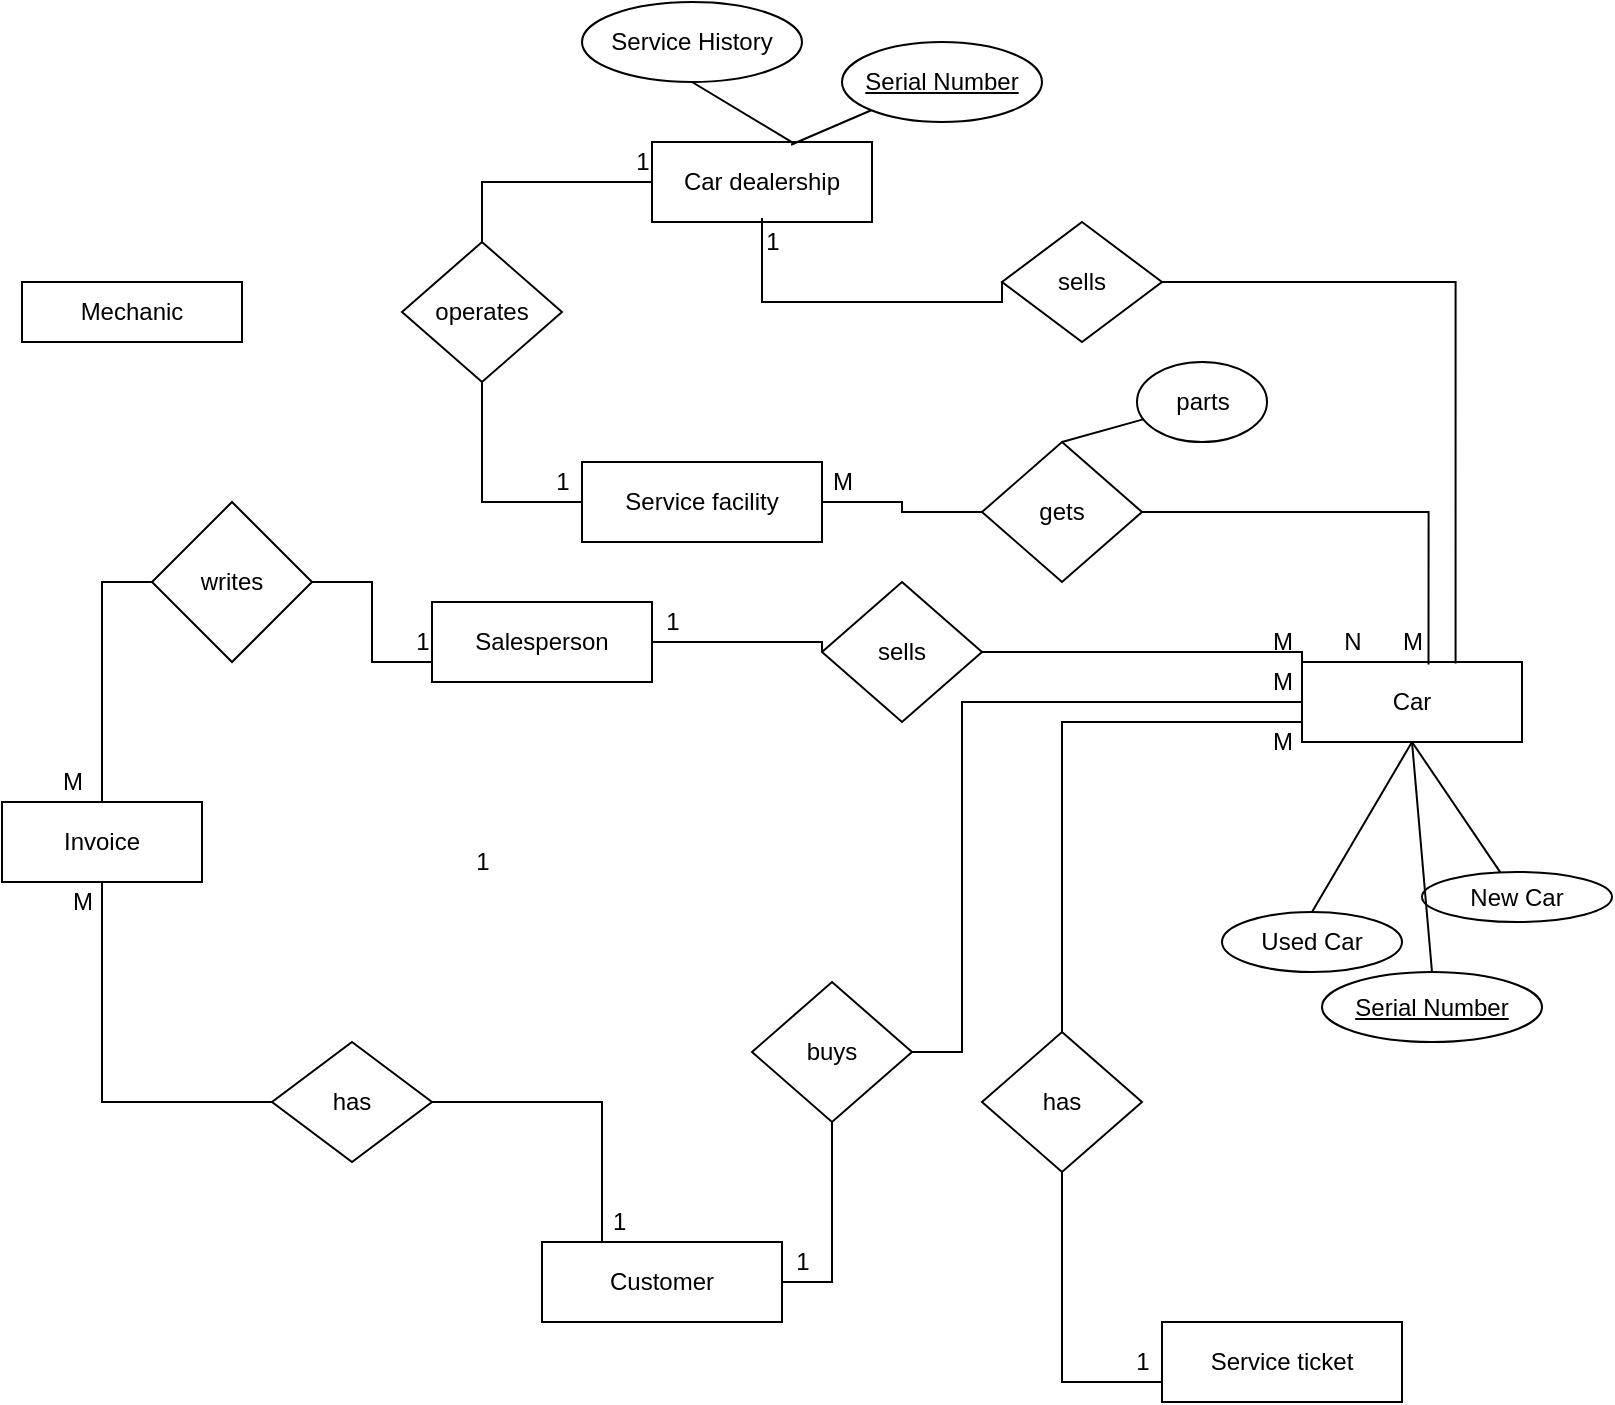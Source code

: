 <mxfile version="15.7.3" type="github">
  <diagram id="thSH0ayQxO71pJ6wV1Sd" name="Page-1">
    <mxGraphModel dx="792" dy="486" grid="1" gridSize="10" guides="1" tooltips="1" connect="1" arrows="1" fold="1" page="1" pageScale="1" pageWidth="850" pageHeight="1100" math="0" shadow="0">
      <root>
        <mxCell id="0" />
        <mxCell id="1" parent="0" />
        <mxCell id="2t8MsXC4N8kTPNsJ7Vme-44" style="edgeStyle=orthogonalEdgeStyle;rounded=0;orthogonalLoop=1;jettySize=auto;html=1;entryX=0.5;entryY=0;entryDx=0;entryDy=0;startArrow=none;startFill=0;endArrow=none;endFill=0;" edge="1" parent="1" source="qbq0ifineMjqy3SYOCrd-1" target="2t8MsXC4N8kTPNsJ7Vme-43">
          <mxGeometry relative="1" as="geometry" />
        </mxCell>
        <mxCell id="qbq0ifineMjqy3SYOCrd-1" value="Car dealership" style="rounded=0;whiteSpace=wrap;html=1;" parent="1" vertex="1">
          <mxGeometry x="355" y="210" width="110" height="40" as="geometry" />
        </mxCell>
        <mxCell id="qbq0ifineMjqy3SYOCrd-2" value="Service facility" style="rounded=0;whiteSpace=wrap;html=1;" parent="1" vertex="1">
          <mxGeometry x="320" y="370" width="120" height="40" as="geometry" />
        </mxCell>
        <mxCell id="2t8MsXC4N8kTPNsJ7Vme-59" style="edgeStyle=orthogonalEdgeStyle;rounded=0;orthogonalLoop=1;jettySize=auto;html=1;startArrow=none;startFill=0;endArrow=none;endFill=0;" edge="1" parent="1" source="qbq0ifineMjqy3SYOCrd-3" target="2t8MsXC4N8kTPNsJ7Vme-58">
          <mxGeometry relative="1" as="geometry">
            <Array as="points">
              <mxPoint x="560" y="500" />
            </Array>
          </mxGeometry>
        </mxCell>
        <mxCell id="qbq0ifineMjqy3SYOCrd-3" value="Car" style="rounded=0;whiteSpace=wrap;html=1;" parent="1" vertex="1">
          <mxGeometry x="680" y="470" width="110" height="40" as="geometry" />
        </mxCell>
        <mxCell id="2t8MsXC4N8kTPNsJ7Vme-17" style="edgeStyle=orthogonalEdgeStyle;rounded=0;orthogonalLoop=1;jettySize=auto;html=1;entryX=0;entryY=0.5;entryDx=0;entryDy=0;startArrow=none;startFill=0;endArrow=none;endFill=0;" edge="1" parent="1" source="qbq0ifineMjqy3SYOCrd-4" target="2t8MsXC4N8kTPNsJ7Vme-16">
          <mxGeometry relative="1" as="geometry">
            <Array as="points">
              <mxPoint x="440" y="460" />
            </Array>
          </mxGeometry>
        </mxCell>
        <mxCell id="qbq0ifineMjqy3SYOCrd-4" value="Salesperson" style="rounded=0;whiteSpace=wrap;html=1;" parent="1" vertex="1">
          <mxGeometry x="245" y="440" width="110" height="40" as="geometry" />
        </mxCell>
        <mxCell id="2t8MsXC4N8kTPNsJ7Vme-30" style="edgeStyle=orthogonalEdgeStyle;rounded=0;orthogonalLoop=1;jettySize=auto;html=1;entryX=0;entryY=0.5;entryDx=0;entryDy=0;startArrow=none;startFill=0;endArrow=none;endFill=0;" edge="1" parent="1" source="qbq0ifineMjqy3SYOCrd-5" target="2t8MsXC4N8kTPNsJ7Vme-27">
          <mxGeometry relative="1" as="geometry" />
        </mxCell>
        <mxCell id="qbq0ifineMjqy3SYOCrd-5" value="Invoice" style="rounded=0;whiteSpace=wrap;html=1;" parent="1" vertex="1">
          <mxGeometry x="30" y="540" width="100" height="40" as="geometry" />
        </mxCell>
        <mxCell id="qbq0ifineMjqy3SYOCrd-6" value="Mechanic" style="rounded=0;whiteSpace=wrap;html=1;" parent="1" vertex="1">
          <mxGeometry x="40" y="280" width="110" height="30" as="geometry" />
        </mxCell>
        <mxCell id="qbq0ifineMjqy3SYOCrd-7" value="Customer" style="rounded=0;whiteSpace=wrap;html=1;" parent="1" vertex="1">
          <mxGeometry x="300" y="760" width="120" height="40" as="geometry" />
        </mxCell>
        <mxCell id="qbq0ifineMjqy3SYOCrd-8" value="Service ticket" style="rounded=0;whiteSpace=wrap;html=1;" parent="1" vertex="1">
          <mxGeometry x="610" y="800" width="120" height="40" as="geometry" />
        </mxCell>
        <mxCell id="qbq0ifineMjqy3SYOCrd-9" value="&lt;u&gt;Serial Number&lt;/u&gt;" style="ellipse;whiteSpace=wrap;html=1;" parent="1" vertex="1">
          <mxGeometry x="450" y="160" width="100" height="40" as="geometry" />
        </mxCell>
        <mxCell id="qbq0ifineMjqy3SYOCrd-14" value="" style="endArrow=none;html=1;rounded=0;entryX=0;entryY=1;entryDx=0;entryDy=0;exitX=0.632;exitY=0.034;exitDx=0;exitDy=0;exitPerimeter=0;" parent="1" target="qbq0ifineMjqy3SYOCrd-9" edge="1" source="qbq0ifineMjqy3SYOCrd-1">
          <mxGeometry width="50" height="50" relative="1" as="geometry">
            <mxPoint x="400" y="240" as="sourcePoint" />
            <mxPoint x="450" y="190" as="targetPoint" />
            <Array as="points" />
          </mxGeometry>
        </mxCell>
        <mxCell id="2t8MsXC4N8kTPNsJ7Vme-3" style="edgeStyle=orthogonalEdgeStyle;rounded=0;orthogonalLoop=1;jettySize=auto;html=1;entryX=0.698;entryY=0.02;entryDx=0;entryDy=0;entryPerimeter=0;startArrow=none;startFill=0;endArrow=none;endFill=0;" edge="1" parent="1" source="2t8MsXC4N8kTPNsJ7Vme-1" target="qbq0ifineMjqy3SYOCrd-3">
          <mxGeometry relative="1" as="geometry" />
        </mxCell>
        <mxCell id="2t8MsXC4N8kTPNsJ7Vme-1" value="sells" style="rhombus;whiteSpace=wrap;html=1;" vertex="1" parent="1">
          <mxGeometry x="530" y="250" width="80" height="60" as="geometry" />
        </mxCell>
        <mxCell id="2t8MsXC4N8kTPNsJ7Vme-34" style="edgeStyle=orthogonalEdgeStyle;rounded=0;orthogonalLoop=1;jettySize=auto;html=1;entryX=0;entryY=0.5;entryDx=0;entryDy=0;startArrow=none;startFill=0;endArrow=none;endFill=0;" edge="1" parent="1" target="2t8MsXC4N8kTPNsJ7Vme-1">
          <mxGeometry relative="1" as="geometry">
            <mxPoint x="410" y="248" as="sourcePoint" />
            <Array as="points">
              <mxPoint x="410" y="290" />
            </Array>
          </mxGeometry>
        </mxCell>
        <mxCell id="2t8MsXC4N8kTPNsJ7Vme-5" value="1" style="text;html=1;align=center;verticalAlign=middle;resizable=0;points=[];autosize=1;strokeColor=none;fillColor=none;" vertex="1" parent="1">
          <mxGeometry x="405" y="250" width="20" height="20" as="geometry" />
        </mxCell>
        <mxCell id="2t8MsXC4N8kTPNsJ7Vme-6" value="M" style="text;html=1;align=center;verticalAlign=middle;resizable=0;points=[];autosize=1;strokeColor=none;fillColor=none;" vertex="1" parent="1">
          <mxGeometry x="720" y="450" width="30" height="20" as="geometry" />
        </mxCell>
        <mxCell id="2t8MsXC4N8kTPNsJ7Vme-7" value="&lt;span&gt;Used Car&lt;/span&gt;" style="ellipse;whiteSpace=wrap;html=1;" vertex="1" parent="1">
          <mxGeometry x="640" y="595" width="90" height="30" as="geometry" />
        </mxCell>
        <mxCell id="2t8MsXC4N8kTPNsJ7Vme-8" value="&lt;span&gt;New Car&lt;/span&gt;" style="ellipse;whiteSpace=wrap;html=1;" vertex="1" parent="1">
          <mxGeometry x="740" y="575" width="95" height="25" as="geometry" />
        </mxCell>
        <mxCell id="2t8MsXC4N8kTPNsJ7Vme-9" value="" style="endArrow=none;html=1;rounded=0;exitX=0.5;exitY=0;exitDx=0;exitDy=0;entryX=0.5;entryY=1;entryDx=0;entryDy=0;" edge="1" parent="1" source="2t8MsXC4N8kTPNsJ7Vme-7" target="qbq0ifineMjqy3SYOCrd-3">
          <mxGeometry width="50" height="50" relative="1" as="geometry">
            <mxPoint x="380" y="410" as="sourcePoint" />
            <mxPoint x="430" y="360" as="targetPoint" />
          </mxGeometry>
        </mxCell>
        <mxCell id="2t8MsXC4N8kTPNsJ7Vme-10" value="" style="endArrow=none;html=1;rounded=0;entryX=0.5;entryY=1;entryDx=0;entryDy=0;" edge="1" parent="1" source="2t8MsXC4N8kTPNsJ7Vme-8" target="qbq0ifineMjqy3SYOCrd-3">
          <mxGeometry width="50" height="50" relative="1" as="geometry">
            <mxPoint x="380" y="410" as="sourcePoint" />
            <mxPoint x="670" y="410" as="targetPoint" />
          </mxGeometry>
        </mxCell>
        <mxCell id="2t8MsXC4N8kTPNsJ7Vme-11" value="&lt;u&gt;Serial Number&lt;/u&gt;" style="ellipse;whiteSpace=wrap;html=1;" vertex="1" parent="1">
          <mxGeometry x="690" y="625" width="110" height="35" as="geometry" />
        </mxCell>
        <mxCell id="2t8MsXC4N8kTPNsJ7Vme-12" value="" style="endArrow=none;html=1;rounded=0;exitX=0.5;exitY=0;exitDx=0;exitDy=0;entryX=0.5;entryY=1;entryDx=0;entryDy=0;" edge="1" parent="1" source="2t8MsXC4N8kTPNsJ7Vme-11" target="qbq0ifineMjqy3SYOCrd-3">
          <mxGeometry width="50" height="50" relative="1" as="geometry">
            <mxPoint x="380" y="410" as="sourcePoint" />
            <mxPoint x="660" y="390" as="targetPoint" />
          </mxGeometry>
        </mxCell>
        <mxCell id="2t8MsXC4N8kTPNsJ7Vme-14" value="&lt;span&gt;Service History&lt;/span&gt;" style="ellipse;whiteSpace=wrap;html=1;" vertex="1" parent="1">
          <mxGeometry x="320" y="140" width="110" height="40" as="geometry" />
        </mxCell>
        <mxCell id="2t8MsXC4N8kTPNsJ7Vme-15" value="" style="endArrow=none;html=1;rounded=0;entryX=0.5;entryY=1;entryDx=0;entryDy=0;exitX=0.649;exitY=0.024;exitDx=0;exitDy=0;exitPerimeter=0;" edge="1" parent="1" source="qbq0ifineMjqy3SYOCrd-1" target="2t8MsXC4N8kTPNsJ7Vme-14">
          <mxGeometry width="50" height="50" relative="1" as="geometry">
            <mxPoint x="434.52" y="261.36" as="sourcePoint" />
            <mxPoint x="466.158" y="202.7" as="targetPoint" />
            <Array as="points" />
          </mxGeometry>
        </mxCell>
        <mxCell id="2t8MsXC4N8kTPNsJ7Vme-18" style="edgeStyle=orthogonalEdgeStyle;rounded=0;orthogonalLoop=1;jettySize=auto;html=1;entryX=0;entryY=0.75;entryDx=0;entryDy=0;startArrow=none;startFill=0;endArrow=none;endFill=0;exitX=1;exitY=0.5;exitDx=0;exitDy=0;" edge="1" parent="1" source="2t8MsXC4N8kTPNsJ7Vme-16" target="qbq0ifineMjqy3SYOCrd-3">
          <mxGeometry relative="1" as="geometry">
            <Array as="points">
              <mxPoint x="680" y="465" />
            </Array>
          </mxGeometry>
        </mxCell>
        <mxCell id="2t8MsXC4N8kTPNsJ7Vme-16" value="sells" style="rhombus;whiteSpace=wrap;html=1;" vertex="1" parent="1">
          <mxGeometry x="440" y="430" width="80" height="70" as="geometry" />
        </mxCell>
        <mxCell id="2t8MsXC4N8kTPNsJ7Vme-21" value="M" style="text;html=1;align=center;verticalAlign=middle;resizable=0;points=[];autosize=1;strokeColor=none;fillColor=none;" vertex="1" parent="1">
          <mxGeometry x="655" y="470" width="30" height="20" as="geometry" />
        </mxCell>
        <mxCell id="2t8MsXC4N8kTPNsJ7Vme-24" style="edgeStyle=orthogonalEdgeStyle;rounded=0;orthogonalLoop=1;jettySize=auto;html=1;entryX=1;entryY=0.5;entryDx=0;entryDy=0;startArrow=none;startFill=0;endArrow=none;endFill=0;" edge="1" parent="1" source="2t8MsXC4N8kTPNsJ7Vme-22" target="qbq0ifineMjqy3SYOCrd-7">
          <mxGeometry relative="1" as="geometry" />
        </mxCell>
        <mxCell id="2t8MsXC4N8kTPNsJ7Vme-35" style="edgeStyle=orthogonalEdgeStyle;rounded=0;orthogonalLoop=1;jettySize=auto;html=1;startArrow=none;startFill=0;endArrow=none;endFill=0;entryX=0;entryY=0.25;entryDx=0;entryDy=0;" edge="1" parent="1" source="2t8MsXC4N8kTPNsJ7Vme-22" target="qbq0ifineMjqy3SYOCrd-3">
          <mxGeometry relative="1" as="geometry">
            <mxPoint x="650" y="490" as="targetPoint" />
            <Array as="points">
              <mxPoint x="510" y="665" />
              <mxPoint x="510" y="490" />
              <mxPoint x="680" y="490" />
            </Array>
          </mxGeometry>
        </mxCell>
        <mxCell id="2t8MsXC4N8kTPNsJ7Vme-22" value="buys" style="rhombus;whiteSpace=wrap;html=1;" vertex="1" parent="1">
          <mxGeometry x="405" y="630" width="80" height="70" as="geometry" />
        </mxCell>
        <mxCell id="2t8MsXC4N8kTPNsJ7Vme-25" value="&amp;nbsp; &amp;nbsp; &amp;nbsp;1" style="text;html=1;align=center;verticalAlign=middle;resizable=0;points=[];autosize=1;strokeColor=none;fillColor=none;" vertex="1" parent="1">
          <mxGeometry x="310" y="740" width="40" height="20" as="geometry" />
        </mxCell>
        <mxCell id="2t8MsXC4N8kTPNsJ7Vme-26" value="M" style="text;html=1;align=center;verticalAlign=middle;resizable=0;points=[];autosize=1;strokeColor=none;fillColor=none;" vertex="1" parent="1">
          <mxGeometry x="655" y="450" width="30" height="20" as="geometry" />
        </mxCell>
        <mxCell id="2t8MsXC4N8kTPNsJ7Vme-29" style="edgeStyle=orthogonalEdgeStyle;rounded=0;orthogonalLoop=1;jettySize=auto;html=1;entryX=0;entryY=0.75;entryDx=0;entryDy=0;startArrow=none;startFill=0;endArrow=none;endFill=0;" edge="1" parent="1" source="2t8MsXC4N8kTPNsJ7Vme-27" target="qbq0ifineMjqy3SYOCrd-4">
          <mxGeometry relative="1" as="geometry" />
        </mxCell>
        <mxCell id="2t8MsXC4N8kTPNsJ7Vme-27" value="writes" style="rhombus;whiteSpace=wrap;html=1;" vertex="1" parent="1">
          <mxGeometry x="105" y="390" width="80" height="80" as="geometry" />
        </mxCell>
        <mxCell id="2t8MsXC4N8kTPNsJ7Vme-31" value="1" style="text;html=1;align=center;verticalAlign=middle;resizable=0;points=[];autosize=1;strokeColor=none;fillColor=none;" vertex="1" parent="1">
          <mxGeometry x="230" y="450" width="20" height="20" as="geometry" />
        </mxCell>
        <mxCell id="2t8MsXC4N8kTPNsJ7Vme-32" value="M" style="text;html=1;align=center;verticalAlign=middle;resizable=0;points=[];autosize=1;strokeColor=none;fillColor=none;" vertex="1" parent="1">
          <mxGeometry x="50" y="520" width="30" height="20" as="geometry" />
        </mxCell>
        <mxCell id="2t8MsXC4N8kTPNsJ7Vme-38" style="edgeStyle=orthogonalEdgeStyle;rounded=0;orthogonalLoop=1;jettySize=auto;html=1;startArrow=none;startFill=0;endArrow=none;endFill=0;entryX=0.25;entryY=0;entryDx=0;entryDy=0;" edge="1" parent="1" source="2t8MsXC4N8kTPNsJ7Vme-37" target="qbq0ifineMjqy3SYOCrd-7">
          <mxGeometry relative="1" as="geometry" />
        </mxCell>
        <mxCell id="2t8MsXC4N8kTPNsJ7Vme-39" style="edgeStyle=orthogonalEdgeStyle;rounded=0;orthogonalLoop=1;jettySize=auto;html=1;startArrow=none;startFill=0;endArrow=none;endFill=0;" edge="1" parent="1" source="2t8MsXC4N8kTPNsJ7Vme-37" target="qbq0ifineMjqy3SYOCrd-5">
          <mxGeometry relative="1" as="geometry" />
        </mxCell>
        <mxCell id="2t8MsXC4N8kTPNsJ7Vme-37" value="has" style="rhombus;whiteSpace=wrap;html=1;" vertex="1" parent="1">
          <mxGeometry x="165" y="660" width="80" height="60" as="geometry" />
        </mxCell>
        <mxCell id="2t8MsXC4N8kTPNsJ7Vme-40" value="1" style="text;html=1;align=center;verticalAlign=middle;resizable=0;points=[];autosize=1;strokeColor=none;fillColor=none;" vertex="1" parent="1">
          <mxGeometry x="260" y="560" width="20" height="20" as="geometry" />
        </mxCell>
        <mxCell id="2t8MsXC4N8kTPNsJ7Vme-41" value="1" style="text;html=1;align=center;verticalAlign=middle;resizable=0;points=[];autosize=1;strokeColor=none;fillColor=none;" vertex="1" parent="1">
          <mxGeometry x="355" y="440" width="20" height="20" as="geometry" />
        </mxCell>
        <mxCell id="2t8MsXC4N8kTPNsJ7Vme-42" value="M" style="text;html=1;align=center;verticalAlign=middle;resizable=0;points=[];autosize=1;strokeColor=none;fillColor=none;" vertex="1" parent="1">
          <mxGeometry x="55" y="580" width="30" height="20" as="geometry" />
        </mxCell>
        <mxCell id="2t8MsXC4N8kTPNsJ7Vme-45" style="edgeStyle=orthogonalEdgeStyle;rounded=0;orthogonalLoop=1;jettySize=auto;html=1;entryX=0;entryY=0.5;entryDx=0;entryDy=0;startArrow=none;startFill=0;endArrow=none;endFill=0;" edge="1" parent="1" source="2t8MsXC4N8kTPNsJ7Vme-43" target="qbq0ifineMjqy3SYOCrd-2">
          <mxGeometry relative="1" as="geometry">
            <Array as="points">
              <mxPoint x="270" y="390" />
            </Array>
          </mxGeometry>
        </mxCell>
        <mxCell id="2t8MsXC4N8kTPNsJ7Vme-43" value="operates" style="rhombus;whiteSpace=wrap;html=1;" vertex="1" parent="1">
          <mxGeometry x="230" y="260" width="80" height="70" as="geometry" />
        </mxCell>
        <mxCell id="2t8MsXC4N8kTPNsJ7Vme-46" value="1" style="text;html=1;align=center;verticalAlign=middle;resizable=0;points=[];autosize=1;strokeColor=none;fillColor=none;" vertex="1" parent="1">
          <mxGeometry x="340" y="210" width="20" height="20" as="geometry" />
        </mxCell>
        <mxCell id="2t8MsXC4N8kTPNsJ7Vme-47" value="1" style="text;html=1;align=center;verticalAlign=middle;resizable=0;points=[];autosize=1;strokeColor=none;fillColor=none;" vertex="1" parent="1">
          <mxGeometry x="300" y="370" width="20" height="20" as="geometry" />
        </mxCell>
        <mxCell id="2t8MsXC4N8kTPNsJ7Vme-49" style="edgeStyle=orthogonalEdgeStyle;rounded=0;orthogonalLoop=1;jettySize=auto;html=1;entryX=1;entryY=0.5;entryDx=0;entryDy=0;startArrow=none;startFill=0;endArrow=none;endFill=0;" edge="1" parent="1" source="2t8MsXC4N8kTPNsJ7Vme-48" target="qbq0ifineMjqy3SYOCrd-2">
          <mxGeometry relative="1" as="geometry" />
        </mxCell>
        <mxCell id="2t8MsXC4N8kTPNsJ7Vme-54" style="edgeStyle=orthogonalEdgeStyle;rounded=0;orthogonalLoop=1;jettySize=auto;html=1;entryX=0.575;entryY=0.03;entryDx=0;entryDy=0;entryPerimeter=0;startArrow=none;startFill=0;endArrow=none;endFill=0;" edge="1" parent="1" source="2t8MsXC4N8kTPNsJ7Vme-48" target="qbq0ifineMjqy3SYOCrd-3">
          <mxGeometry relative="1" as="geometry" />
        </mxCell>
        <mxCell id="2t8MsXC4N8kTPNsJ7Vme-48" value="gets" style="rhombus;whiteSpace=wrap;html=1;" vertex="1" parent="1">
          <mxGeometry x="520" y="360" width="80" height="70" as="geometry" />
        </mxCell>
        <mxCell id="2t8MsXC4N8kTPNsJ7Vme-52" value="M" style="text;html=1;align=center;verticalAlign=middle;resizable=0;points=[];autosize=1;strokeColor=none;fillColor=none;" vertex="1" parent="1">
          <mxGeometry x="435" y="370" width="30" height="20" as="geometry" />
        </mxCell>
        <mxCell id="2t8MsXC4N8kTPNsJ7Vme-55" value="&amp;nbsp; &amp;nbsp;N" style="text;html=1;align=center;verticalAlign=middle;resizable=0;points=[];autosize=1;strokeColor=none;fillColor=none;" vertex="1" parent="1">
          <mxGeometry x="685" y="450" width="30" height="20" as="geometry" />
        </mxCell>
        <mxCell id="2t8MsXC4N8kTPNsJ7Vme-56" value="&lt;span&gt;parts&lt;/span&gt;" style="ellipse;whiteSpace=wrap;html=1;" vertex="1" parent="1">
          <mxGeometry x="597.5" y="320" width="65" height="40" as="geometry" />
        </mxCell>
        <mxCell id="2t8MsXC4N8kTPNsJ7Vme-57" value="" style="endArrow=none;html=1;rounded=0;entryX=0.054;entryY=0.714;entryDx=0;entryDy=0;entryPerimeter=0;exitX=0.5;exitY=0;exitDx=0;exitDy=0;" edge="1" parent="1" source="2t8MsXC4N8kTPNsJ7Vme-48" target="2t8MsXC4N8kTPNsJ7Vme-56">
          <mxGeometry width="50" height="50" relative="1" as="geometry">
            <mxPoint x="370" y="430" as="sourcePoint" />
            <mxPoint x="420" y="380" as="targetPoint" />
          </mxGeometry>
        </mxCell>
        <mxCell id="2t8MsXC4N8kTPNsJ7Vme-60" style="edgeStyle=orthogonalEdgeStyle;rounded=0;orthogonalLoop=1;jettySize=auto;html=1;entryX=0;entryY=0.75;entryDx=0;entryDy=0;startArrow=none;startFill=0;endArrow=none;endFill=0;exitX=0.5;exitY=1;exitDx=0;exitDy=0;" edge="1" parent="1" source="2t8MsXC4N8kTPNsJ7Vme-58" target="qbq0ifineMjqy3SYOCrd-8">
          <mxGeometry relative="1" as="geometry">
            <Array as="points">
              <mxPoint x="560" y="830" />
            </Array>
          </mxGeometry>
        </mxCell>
        <mxCell id="2t8MsXC4N8kTPNsJ7Vme-58" value="has" style="rhombus;whiteSpace=wrap;html=1;" vertex="1" parent="1">
          <mxGeometry x="520" y="655" width="80" height="70" as="geometry" />
        </mxCell>
        <mxCell id="2t8MsXC4N8kTPNsJ7Vme-62" value="1" style="text;html=1;align=center;verticalAlign=middle;resizable=0;points=[];autosize=1;strokeColor=none;fillColor=none;" vertex="1" parent="1">
          <mxGeometry x="590" y="810" width="20" height="20" as="geometry" />
        </mxCell>
        <mxCell id="2t8MsXC4N8kTPNsJ7Vme-64" value="1" style="text;html=1;align=center;verticalAlign=middle;resizable=0;points=[];autosize=1;strokeColor=none;fillColor=none;" vertex="1" parent="1">
          <mxGeometry x="420" y="760" width="20" height="20" as="geometry" />
        </mxCell>
        <mxCell id="2t8MsXC4N8kTPNsJ7Vme-65" value="M" style="text;html=1;align=center;verticalAlign=middle;resizable=0;points=[];autosize=1;strokeColor=none;fillColor=none;" vertex="1" parent="1">
          <mxGeometry x="655" y="500" width="30" height="20" as="geometry" />
        </mxCell>
      </root>
    </mxGraphModel>
  </diagram>
</mxfile>
